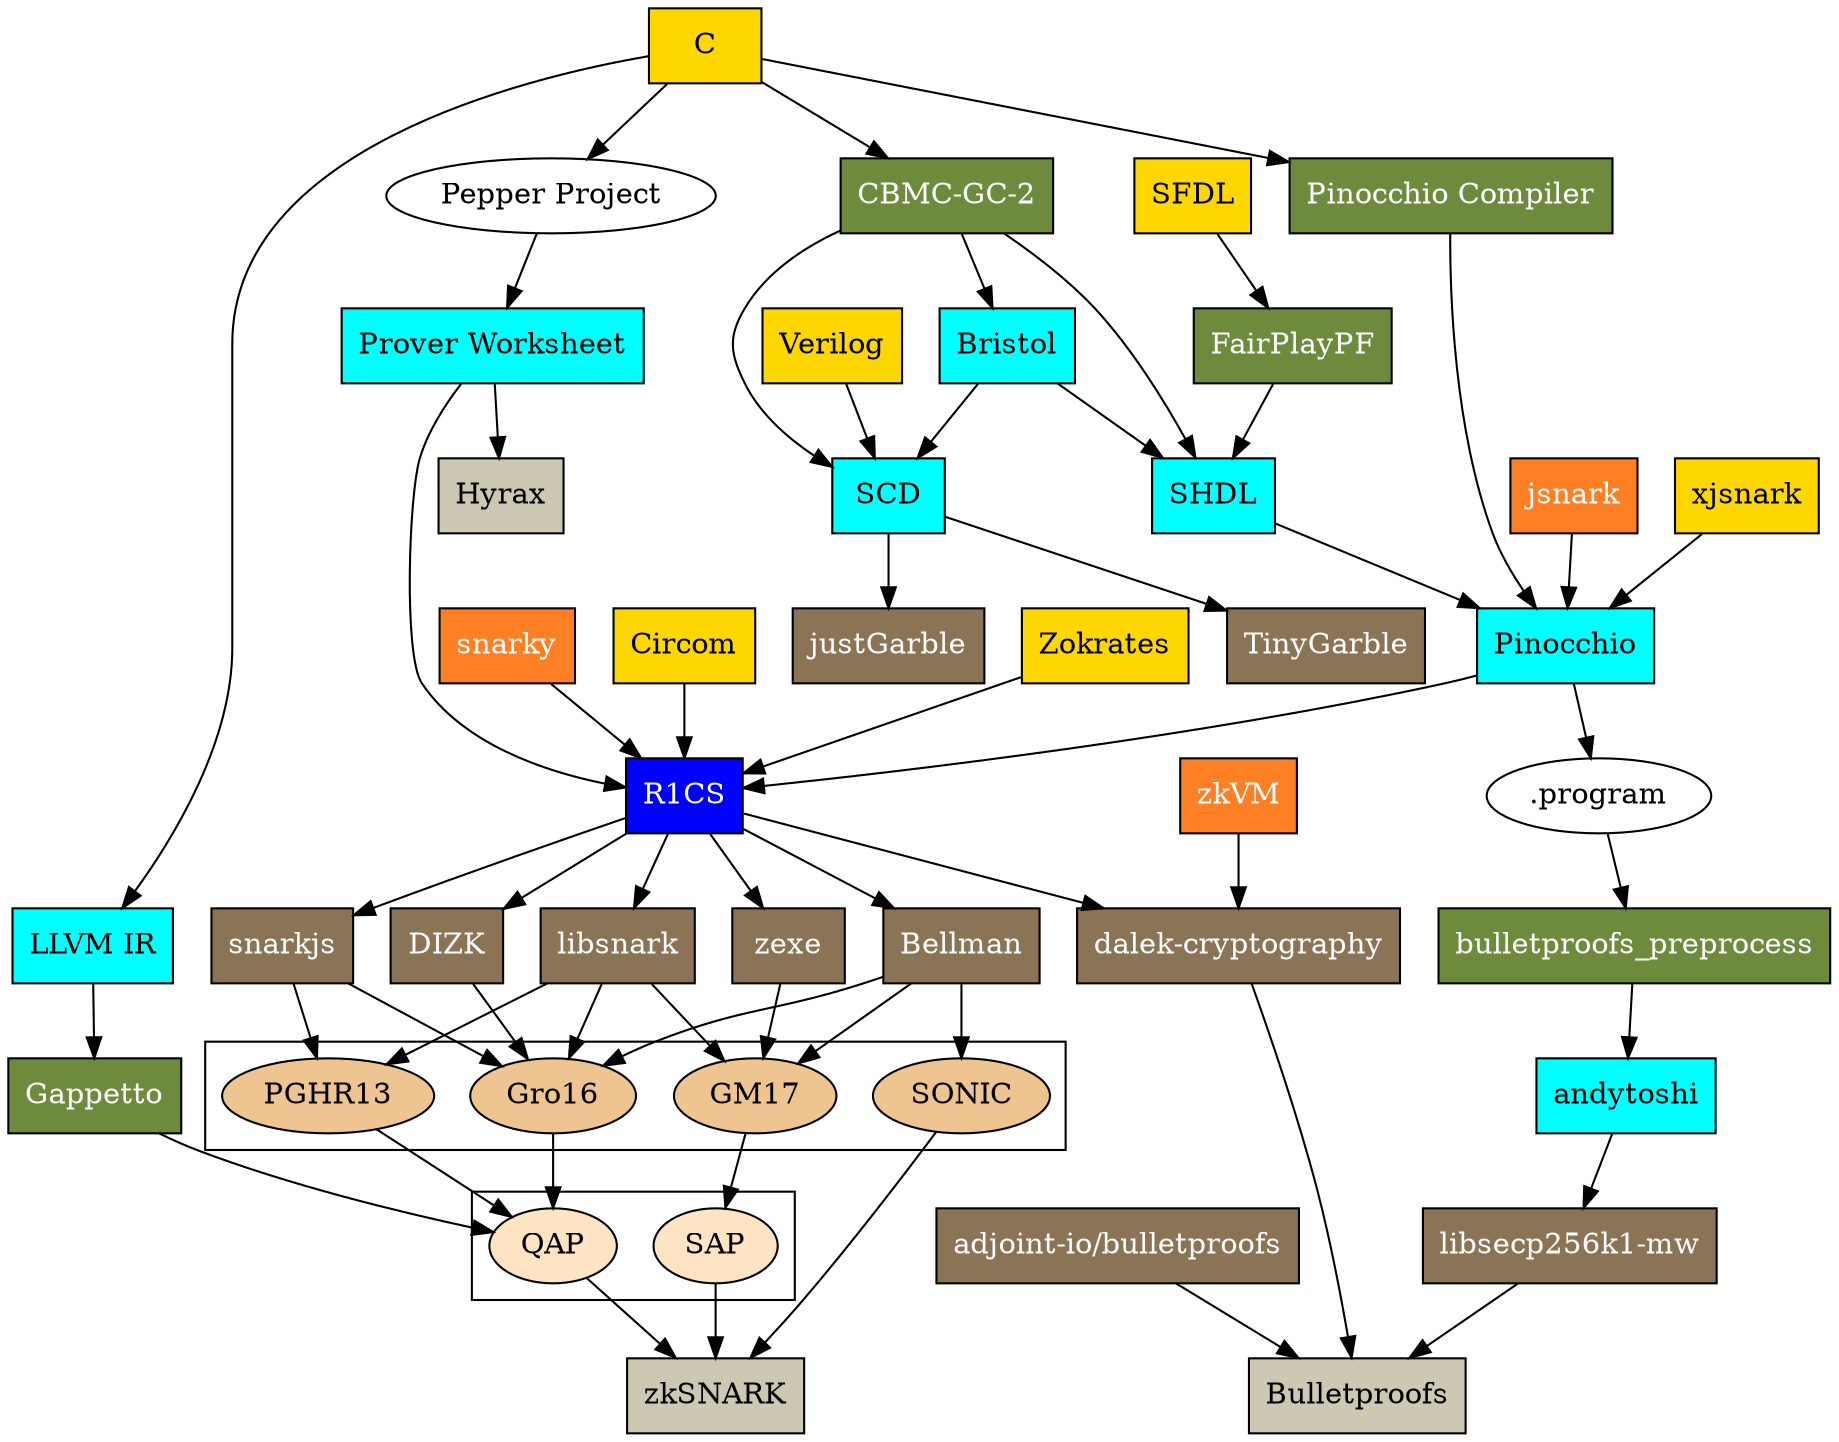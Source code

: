digraph G {
    # ----------------------
    # Ocaml libraries
        # https://github.com/o1-labs/snarky
        "snarky" [shape=box, fillcolor=chocolate1, style=filled, fontcolor=white];
        "snarky" -> "R1CS";
        
    # -----------------------
    # Haskell libraries
        # https://github.com/adjoint-io/bulletproofs/
        "adjoint-io/bulletproofs" [shape=box, fillcolor=burlywood4, style=filled, fontcolor=white];
        "adjoint-io/bulletproofs" -> "Bulletproofs";
    
    # ----------------------
    # Rust libraries
        # https://github.com/matter-labs/bellman/
        # https://github.com/zkcrypto/bellman
        # https://github.com/zcash/librustzcash/tree/master/bellman
        "Bellman" [shape=box, fillcolor=burlywood4, style=filled, fontcolor=white];
    
        # https://github.com/scipr-lab/zexe/
        "zexe" [shape=box, fillcolor=burlywood4, style=filled, fontcolor=white];

        # https://doc-internal.dalek.rs/bulletproofs/index.html
        # https://github.com/dalek-cryptography/bulletproofs/
        "dalek-cryptography" [shape=box, fillcolor=burlywood4, style=filled, fontcolor=white];

    # ----------------------
    # Compilers
        # https://gitlab.com/securityengineering/CBMC-GC-2
        "CBMC-GC-2" [shape=box, fillcolor=darkolivegreen4, style=filled, fontcolor=white];
        "C" -> "CBMC-GC-2";
        "CBMC-GC-2" -> "Bristol";
        "CBMC-GC-2" -> "SHDL";
        "CBMC-GC-2" -> "SCD";
        
        # https://github.com/Ethsnarks/ethsnarks-pinocchio
        "Pinocchio Compiler" [shape=box, fillcolor=darkolivegreen4, style=filled, fontcolor=white];
        
        # https://github.com/Ethsnarks/ethsnarks-sfdl
        # https://thomaschneider.de/FairplayPF/
        "FairPlayPF" [shape=box, fillcolor=darkolivegreen4, style=filled, fontcolor=white];
        "SFDL" -> "FairPlayPF";
        "FairPlayPF" -> "SHDL";
        
        # https://github.com/corda/msr-vc/tree/master/geppetto/code
        "Gappetto" [shape=box, fillcolor=darkolivegreen4, style=filled, fontcolor=white];

    # -----------------------
    # C/C++ libraries
        # https://github.com/mimblewimble/secp256k1-zkp
        # https://github.com/ElementsProject/secp256k1-zkp
        "libsecp256k1-mw" [shape=box, fillcolor=burlywood4, style=filled, fontcolor=white];
        
        # https://github.com/scipr-lab/libsnark/
        "libsnark" [shape=box, fillcolor=burlywood4, style=filled, fontcolor=white];
        
        # https://github.com/mstraka100/bulletproofs_preprocess
        "bulletproofs_preprocess" [shape=box, fillcolor=darkolivegreen4, style=filled, fontcolor=white];
        "bulletproofs_preprocess" -> "andytoshi";
        # https://github.com/suiguangye/Aggregate-Gamma-Signature/tree/master/secp256k1-mw-GammaFull/src/modules/bulletproofs
        "andytoshi" -> "libsecp256k1-mw" ;
    
        
    # -------------------
    # Java Libraries
        # https://www2.eecs.berkeley.edu/Pubs/TechRpts/2018/EECS-2018-78.pdf
        # https://github.com/scipr-lab/dizk
        "DIZK" [shape=box, fillcolor=burlywood4, style=filled, fontcolor=white];
        "R1CS" -> "DIZK";   # https://github.com/scipr-lab/dizk/tree/master/src/main/java/reductions/r1cs_to_qap
        "DIZK" -> "Gro16";  # https://github.com/scipr-lab/dizk/tree/master/src/main/java/zk_proof_systems/zkSNARK

        "jsnark"  [shape=box, fillcolor=chocolate1, style=filled, fontcolor=white];
        
        # https://github.com/encryptogroup/UC/blob/master/src/bristol_to_SHDL.cpp
        "Bristol" -> "SHDL";

    # ---------------------
    # Javascript libraries
        # https://github.com/iden3/snarkjs
        "snarkjs" [shape=box, fillcolor=burlywood4, style=filled, fontcolor=white];
    
    # -------------------------
    # MPC / Garbled Circuit libraries
    
        # https://cseweb.ucsd.edu/groups/justgarble/README
        # https://github.com/irdan/justGarble
        "justGarble" [shape=box, fillcolor=burlywood4, style=filled, fontcolor=white];
        "SCD" -> "justGarble";
        
        # https://github.com/esonghori/TinyGarble
        "TinyGarble" [shape=box, fillcolor=burlywood4, style=filled, fontcolor=white];
        "SCD" -> "TinyGarble";

    # ------------------
    # Underlying technologies
        # https://eprint.iacr.org/2017/1066.pdf
        "Bulletproofs" [shape=box, fillcolor=cornsilk3, style=filled];

        "zkSNARK" [shape=box, fillcolor=cornsilk3, style=filled];

        # https://github.com/hyraxZK/hyraxZK
        "Hyrax" [shape=box, fillcolor=cornsilk3, style=filled];
    
    # ------------------
    # High-level languages
        "C" [shape=box, fillcolor=gold, style=filled];
    
        # https://github.com/akosba/xjsnark
        "xjsnark" [shape=box, fillcolor=gold, style=filled];

        # https://github.com/Zokrates/ZoKrates/
        "Zokrates" [shape=box, fillcolor=gold, style=filled];

        # https://github.com/iden3/circom
        "Circom" [shape=box, fillcolor=gold, style=filled];
        
        # http://www.cs.huji.ac.il/project/Fairplay/Fairplay/Fairplay.pdf
        # https://github.com/FaiplayMP/FairplayMP
        "SFDL" [shape=box, fillcolor=gold, style=filled];
        
        "Verilog" [shape=box, fillcolor=gold, style=filled];
        # https://github.com/esonghori/TinyGarble/blob/master/scd/v_2_scd.cpp
        # https://github.com/esonghori/circuit_synthesis
        "Verilog" -> "SCD";

    # -----------------------------
    # Intermediate forms
        # https://github.com/interstellar/slingshot/tree/main/zkvm
        "zkVM" [shape=box, fillcolor=chocolate1, style=filled, fontcolor=white];
        "zkVM" -> "dalek-cryptography";
        
        # https://github.com/irdan/justGarble/blob/master/scd/SCD_Format
        # https://github.com/ciphron/scdf
        "SCD" [shape=box, fillcolor=cyan, style=filled];
        
        "andytoshi" [shape=box, fillcolor=cyan, style=filled];
        
        # https://github.com/Ethsnarks/ethsnarks-il/tree/master/cxx
        "Pinocchio" [shape=box, fillcolor=cyan, style=filled];
        
        "Prover Worksheet" [shape=box, fillcolor=cyan, style=filled];
        "R1CS" [shape=box, fillcolor=blue, style=filled, fontcolor=white];
        
        # https://homes.esat.kuleuven.be/~nsmart/MPC/
        "Bristol" [shape=box, fillcolor=cyan, style=filled];
        "Bristol" -> "SCD";
        
        # http://www.cs.huji.ac.il/project/Fairplay/Fairplay/Fairplay.pdf
        # https://github.com/ciphron/sfdl_to_scdl
        "SHDL" [shape=box, fillcolor=cyan, style=filled];
        # https://github.com/Ethsnarks/ethsnarks-sfdl/blob/master/shdl2ethsnarks.py
        "SHDL" -> "Pinocchio";
    
    "C" -> "Pepper Project";
    "Pepper Project" -> "Prover Worksheet";
    
    "LLVM IR" [shape=box, fillcolor=cyan, style=filled];
    
    # zkSNARK algorithms / papers
    subgraph cluster_6 {
        # https://eprint.iacr.org/2016/260.pdf
        "Gro16" [fillcolor=burlywood2, style=filled];
        
        # https://github.com/zknuckles/sonic
        "SONIC" [fillcolor=burlywood2, style=filled];
    
        # https://eprint.iacr.org/2013/279.pdf
        "PGHR13" [fillcolor=burlywood2, style=filled];
    
        # https://eprint.iacr.org/2017/540.pdf
        "GM17" [fillcolor=burlywood2, style=filled];
    }
    
    subgraph cluster_7 {
        "SAP" [fillcolor=bisque, style=filled];
        "QAP" [fillcolor=bisque, style=filled];
    }
    
    "Pinocchio Compiler" -> "Pinocchio";
    "C" -> "Pinocchio Compiler";
    "C" -> "LLVM IR";

    "LLVM IR" -> "Gappetto";
    "Gappetto" -> "QAP";
    
    "R1CS" -> "zexe";
    "zexe" -> "GM17";
    "libsnark" -> "GM17";
    "libsnark" -> "Gro16";
    "libsnark" -> "PGHR13";
    "snarkjs" -> "Gro16";
    "snarkjs" -> "PGHR13";
    "Bellman" -> "SONIC";
    "SONIC" -> "zkSNARK";
    "Bellman" -> "Gro16";
    "Bellman" -> "GM17";
    
    "PGHR13" -> "QAP";

    "GM17" -> "SAP";
    "SAP" -> "zkSNARK";

    "Gro16" -> "QAP";
    "QAP" -> "zkSNARK";
      
  "jsnark" -> "Pinocchio";
  "xjsnark" -> "Pinocchio";
  "Pinocchio" -> "R1CS";
  
  # https://doc.dalek.rs/develop/bulletproofs/r1cs/index.html
  # https://doc-internal.dalek.rs/develop/bulletproofs/notes/r1cs_proof/index.html
  "R1CS" -> "dalek-cryptography" ;
  
  "R1CS" -> "Bellman" ;
  "R1CS" -> "libsnark" ;
 
  "Zokrates" -> "R1CS";
  
  "Circom" -> "R1CS";
  "R1CS" -> "snarkjs";
 
  # https://github.com/mstraka100/bulletproofs_preprocess/blob/master/pinocchio.py
  "Pinocchio" -> ".program";
  ".program" -> "bulletproofs_preprocess";
  
  "libsecp256k1-mw" -> "Bulletproofs";
  "dalek-cryptography" -> "Bulletproofs";
  "Prover Worksheet" -> "Hyrax";
  "Prover Worksheet" -> "R1CS";
}